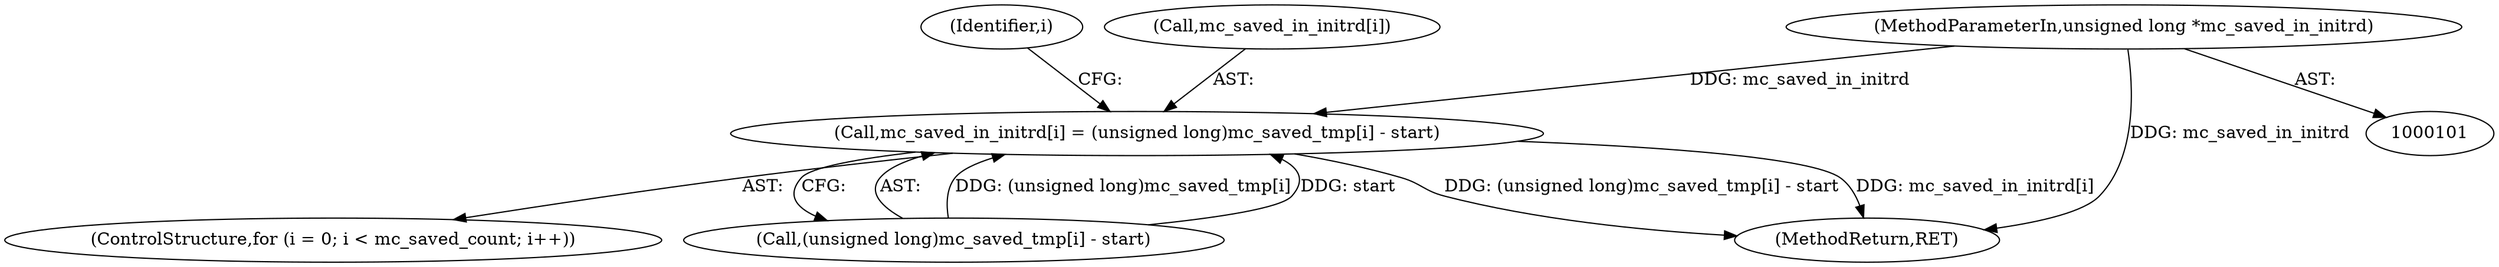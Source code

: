 digraph "0_linux_f84598bd7c851f8b0bf8cd0d7c3be0d73c432ff4@pointer" {
"1000107" [label="(MethodParameterIn,unsigned long *mc_saved_in_initrd)"];
"1000214" [label="(Call,mc_saved_in_initrd[i] = (unsigned long)mc_saved_tmp[i] - start)"];
"1000205" [label="(ControlStructure,for (i = 0; i < mc_saved_count; i++))"];
"1000213" [label="(Identifier,i)"];
"1000218" [label="(Call,(unsigned long)mc_saved_tmp[i] - start)"];
"1000107" [label="(MethodParameterIn,unsigned long *mc_saved_in_initrd)"];
"1000233" [label="(MethodReturn,RET)"];
"1000214" [label="(Call,mc_saved_in_initrd[i] = (unsigned long)mc_saved_tmp[i] - start)"];
"1000215" [label="(Call,mc_saved_in_initrd[i])"];
"1000107" -> "1000101"  [label="AST: "];
"1000107" -> "1000233"  [label="DDG: mc_saved_in_initrd"];
"1000107" -> "1000214"  [label="DDG: mc_saved_in_initrd"];
"1000214" -> "1000205"  [label="AST: "];
"1000214" -> "1000218"  [label="CFG: "];
"1000215" -> "1000214"  [label="AST: "];
"1000218" -> "1000214"  [label="AST: "];
"1000213" -> "1000214"  [label="CFG: "];
"1000214" -> "1000233"  [label="DDG: (unsigned long)mc_saved_tmp[i] - start"];
"1000214" -> "1000233"  [label="DDG: mc_saved_in_initrd[i]"];
"1000218" -> "1000214"  [label="DDG: (unsigned long)mc_saved_tmp[i]"];
"1000218" -> "1000214"  [label="DDG: start"];
}
